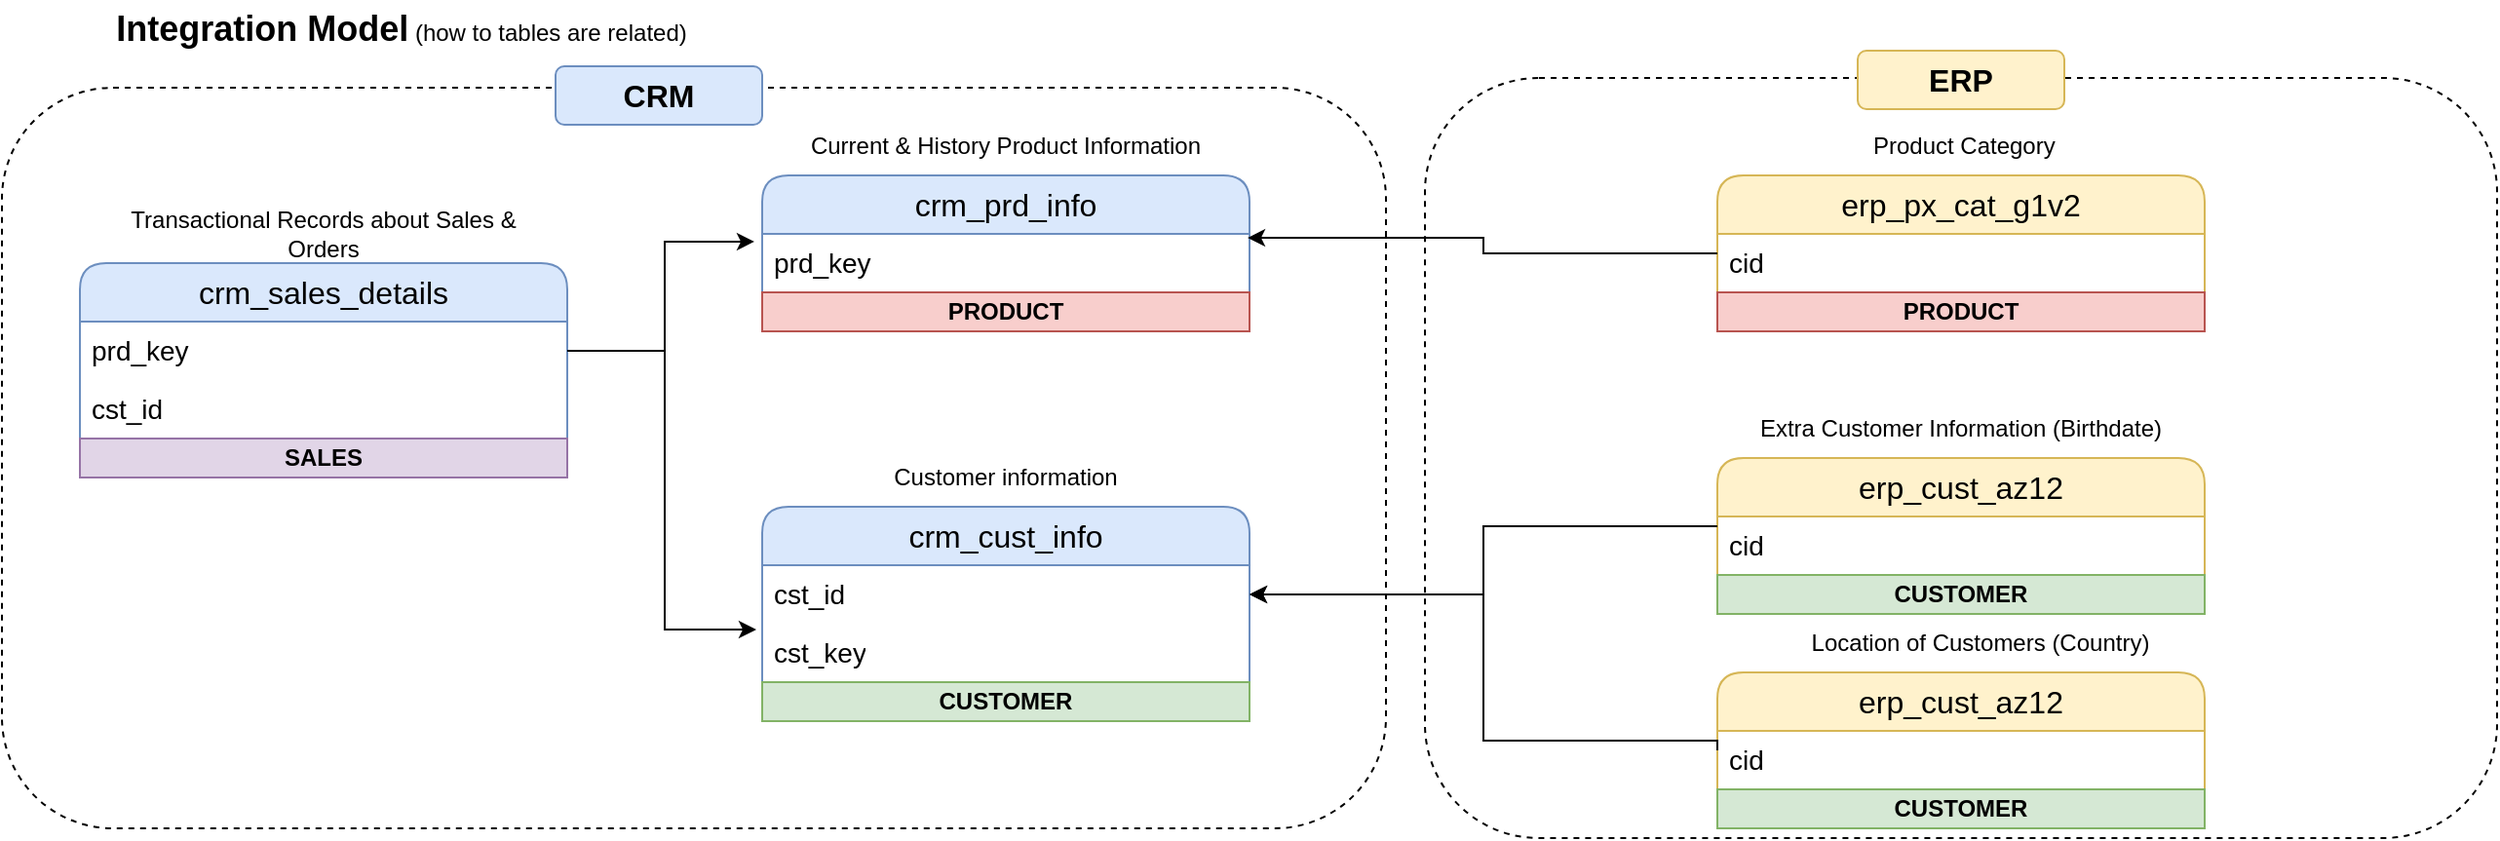 <mxfile version="26.1.3">
  <diagram name="Сторінка-1" id="xLEu11LZHYU_OnhWqlmv">
    <mxGraphModel grid="1" page="1" gridSize="10" guides="1" tooltips="1" connect="1" arrows="1" fold="1" pageScale="1" pageWidth="827" pageHeight="1169" math="0" shadow="0">
      <root>
        <mxCell id="0" />
        <mxCell id="1" parent="0" />
        <mxCell id="GmmTZUHszv8AtZMJbJ2K-42" value="" style="rounded=1;whiteSpace=wrap;html=1;fillColor=none;dashed=1;" vertex="1" parent="1">
          <mxGeometry x="740" y="60" width="550" height="390" as="geometry" />
        </mxCell>
        <mxCell id="GmmTZUHszv8AtZMJbJ2K-40" value="" style="rounded=1;whiteSpace=wrap;html=1;fillColor=none;dashed=1;" vertex="1" parent="1">
          <mxGeometry x="10" y="65" width="710" height="380" as="geometry" />
        </mxCell>
        <mxCell id="GmmTZUHszv8AtZMJbJ2K-1" value="&lt;font style=&quot;font-size: 18px;&quot;&gt;&lt;b&gt;Integration Model&lt;/b&gt;&lt;/font&gt; (how to tables are related)" style="text;html=1;align=center;verticalAlign=middle;whiteSpace=wrap;rounded=0;" vertex="1" parent="1">
          <mxGeometry x="30" y="20" width="370" height="30" as="geometry" />
        </mxCell>
        <mxCell id="GmmTZUHszv8AtZMJbJ2K-2" value="crm_prd_info" style="swimlane;fontStyle=0;childLayout=stackLayout;horizontal=1;startSize=30;horizontalStack=0;resizeParent=1;resizeParentMax=0;resizeLast=0;collapsible=1;marginBottom=0;whiteSpace=wrap;html=1;fillColor=#dae8fc;strokeColor=#6c8ebf;rounded=1;fontSize=16;" vertex="1" parent="1">
          <mxGeometry x="400" y="110" width="250" height="80" as="geometry" />
        </mxCell>
        <mxCell id="GmmTZUHszv8AtZMJbJ2K-3" value="prd_key" style="text;strokeColor=none;fillColor=none;align=left;verticalAlign=middle;spacingLeft=4;spacingRight=4;overflow=hidden;points=[[0,0.5],[1,0.5]];portConstraint=eastwest;rotatable=0;whiteSpace=wrap;html=1;fontSize=14;" vertex="1" parent="GmmTZUHszv8AtZMJbJ2K-2">
          <mxGeometry y="30" width="250" height="30" as="geometry" />
        </mxCell>
        <mxCell id="GmmTZUHszv8AtZMJbJ2K-44" value="PRODUCT" style="text;html=1;strokeColor=#b85450;fillColor=#f8cecc;align=center;verticalAlign=middle;whiteSpace=wrap;overflow=hidden;fontStyle=1" vertex="1" parent="GmmTZUHszv8AtZMJbJ2K-2">
          <mxGeometry y="60" width="250" height="20" as="geometry" />
        </mxCell>
        <mxCell id="GmmTZUHszv8AtZMJbJ2K-6" value="Customer information" style="text;html=1;align=center;verticalAlign=middle;whiteSpace=wrap;rounded=0;" vertex="1" parent="1">
          <mxGeometry x="420" y="250" width="210" height="30" as="geometry" />
        </mxCell>
        <mxCell id="GmmTZUHszv8AtZMJbJ2K-7" value="crm_cust_info" style="swimlane;fontStyle=0;childLayout=stackLayout;horizontal=1;startSize=30;horizontalStack=0;resizeParent=1;resizeParentMax=0;resizeLast=0;collapsible=1;marginBottom=0;whiteSpace=wrap;html=1;fillColor=#dae8fc;strokeColor=#6c8ebf;rounded=1;fontSize=16;" vertex="1" parent="1">
          <mxGeometry x="400" y="280" width="250" height="110" as="geometry" />
        </mxCell>
        <mxCell id="GmmTZUHszv8AtZMJbJ2K-21" value="cst_id" style="text;strokeColor=none;fillColor=none;align=left;verticalAlign=middle;spacingLeft=4;spacingRight=4;overflow=hidden;points=[[0,0.5],[1,0.5]];portConstraint=eastwest;rotatable=0;whiteSpace=wrap;html=1;fontSize=14;" vertex="1" parent="GmmTZUHszv8AtZMJbJ2K-7">
          <mxGeometry y="30" width="250" height="30" as="geometry" />
        </mxCell>
        <mxCell id="GmmTZUHszv8AtZMJbJ2K-8" value="cst_key" style="text;strokeColor=none;fillColor=none;align=left;verticalAlign=middle;spacingLeft=4;spacingRight=4;overflow=hidden;points=[[0,0.5],[1,0.5]];portConstraint=eastwest;rotatable=0;whiteSpace=wrap;html=1;fontSize=14;" vertex="1" parent="GmmTZUHszv8AtZMJbJ2K-7">
          <mxGeometry y="60" width="250" height="30" as="geometry" />
        </mxCell>
        <mxCell id="Uwa_XaHmJWFy1OgR5BN0-2" value="CUSTOMER" style="text;html=1;strokeColor=#82b366;fillColor=#d5e8d4;align=center;verticalAlign=middle;whiteSpace=wrap;overflow=hidden;fontStyle=1" vertex="1" parent="GmmTZUHszv8AtZMJbJ2K-7">
          <mxGeometry y="90" width="250" height="20" as="geometry" />
        </mxCell>
        <mxCell id="GmmTZUHszv8AtZMJbJ2K-9" value="Current &amp;amp; History Product Information" style="text;html=1;align=center;verticalAlign=middle;whiteSpace=wrap;rounded=0;" vertex="1" parent="1">
          <mxGeometry x="420" y="80" width="210" height="30" as="geometry" />
        </mxCell>
        <mxCell id="GmmTZUHszv8AtZMJbJ2K-10" value="crm_sales_details" style="swimlane;fontStyle=0;childLayout=stackLayout;horizontal=1;startSize=30;horizontalStack=0;resizeParent=1;resizeParentMax=0;resizeLast=0;collapsible=1;marginBottom=0;whiteSpace=wrap;html=1;fillColor=#dae8fc;strokeColor=#6c8ebf;rounded=1;fontSize=16;" vertex="1" parent="1">
          <mxGeometry x="50" y="155" width="250" height="110" as="geometry" />
        </mxCell>
        <mxCell id="GmmTZUHszv8AtZMJbJ2K-11" value="prd_key" style="text;strokeColor=none;fillColor=none;align=left;verticalAlign=middle;spacingLeft=4;spacingRight=4;overflow=hidden;points=[[0,0.5],[1,0.5]];portConstraint=eastwest;rotatable=0;whiteSpace=wrap;html=1;fontSize=14;" vertex="1" parent="GmmTZUHszv8AtZMJbJ2K-10">
          <mxGeometry y="30" width="250" height="30" as="geometry" />
        </mxCell>
        <mxCell id="GmmTZUHszv8AtZMJbJ2K-14" value="cst_id" style="text;strokeColor=none;fillColor=none;align=left;verticalAlign=middle;spacingLeft=4;spacingRight=4;overflow=hidden;points=[[0,0.5],[1,0.5]];portConstraint=eastwest;rotatable=0;whiteSpace=wrap;html=1;fontSize=14;" vertex="1" parent="GmmTZUHszv8AtZMJbJ2K-10">
          <mxGeometry y="60" width="250" height="30" as="geometry" />
        </mxCell>
        <mxCell id="Uwa_XaHmJWFy1OgR5BN0-5" value="SALES" style="text;html=1;strokeColor=#9673a6;fillColor=#e1d5e7;align=center;verticalAlign=middle;whiteSpace=wrap;overflow=hidden;fontStyle=1" vertex="1" parent="GmmTZUHszv8AtZMJbJ2K-10">
          <mxGeometry y="90" width="250" height="20" as="geometry" />
        </mxCell>
        <mxCell id="GmmTZUHszv8AtZMJbJ2K-12" value="Transactional Records about Sales &amp;amp; Orders" style="text;html=1;align=center;verticalAlign=middle;whiteSpace=wrap;rounded=0;" vertex="1" parent="1">
          <mxGeometry x="70" y="125" width="210" height="30" as="geometry" />
        </mxCell>
        <mxCell id="GmmTZUHszv8AtZMJbJ2K-15" style="edgeStyle=orthogonalEdgeStyle;rounded=0;orthogonalLoop=1;jettySize=auto;html=1;entryX=-0.016;entryY=0.133;entryDx=0;entryDy=0;entryPerimeter=0;" edge="1" parent="1" source="GmmTZUHszv8AtZMJbJ2K-11" target="GmmTZUHszv8AtZMJbJ2K-3">
          <mxGeometry relative="1" as="geometry" />
        </mxCell>
        <mxCell id="GmmTZUHszv8AtZMJbJ2K-17" style="edgeStyle=orthogonalEdgeStyle;rounded=0;orthogonalLoop=1;jettySize=auto;html=1;entryX=-0.012;entryY=0.1;entryDx=0;entryDy=0;entryPerimeter=0;" edge="1" parent="1" source="GmmTZUHszv8AtZMJbJ2K-11" target="GmmTZUHszv8AtZMJbJ2K-8">
          <mxGeometry relative="1" as="geometry" />
        </mxCell>
        <mxCell id="GmmTZUHszv8AtZMJbJ2K-18" value="erp_cust_az12" style="swimlane;fontStyle=0;childLayout=stackLayout;horizontal=1;startSize=30;horizontalStack=0;resizeParent=1;resizeParentMax=0;resizeLast=0;collapsible=1;marginBottom=0;whiteSpace=wrap;html=1;fillColor=#fff2cc;strokeColor=#d6b656;rounded=1;fontSize=16;" vertex="1" parent="1">
          <mxGeometry x="890" y="255" width="250" height="80" as="geometry" />
        </mxCell>
        <mxCell id="GmmTZUHszv8AtZMJbJ2K-19" value="cid" style="text;strokeColor=none;fillColor=none;align=left;verticalAlign=middle;spacingLeft=4;spacingRight=4;overflow=hidden;points=[[0,0.5],[1,0.5]];portConstraint=eastwest;rotatable=0;whiteSpace=wrap;html=1;fontSize=14;" vertex="1" parent="GmmTZUHszv8AtZMJbJ2K-18">
          <mxGeometry y="30" width="250" height="30" as="geometry" />
        </mxCell>
        <mxCell id="Uwa_XaHmJWFy1OgR5BN0-3" value="CUSTOMER" style="text;html=1;strokeColor=#82b366;fillColor=#d5e8d4;align=center;verticalAlign=middle;whiteSpace=wrap;overflow=hidden;fontStyle=1" vertex="1" parent="GmmTZUHszv8AtZMJbJ2K-18">
          <mxGeometry y="60" width="250" height="20" as="geometry" />
        </mxCell>
        <mxCell id="GmmTZUHszv8AtZMJbJ2K-20" value="Extra Customer Information (Birthdate)" style="text;html=1;align=center;verticalAlign=middle;whiteSpace=wrap;rounded=0;" vertex="1" parent="1">
          <mxGeometry x="910" y="225" width="210" height="30" as="geometry" />
        </mxCell>
        <mxCell id="GmmTZUHszv8AtZMJbJ2K-23" value="erp_cust_az12" style="swimlane;fontStyle=0;childLayout=stackLayout;horizontal=1;startSize=30;horizontalStack=0;resizeParent=1;resizeParentMax=0;resizeLast=0;collapsible=1;marginBottom=0;whiteSpace=wrap;html=1;fillColor=#fff2cc;strokeColor=#d6b656;rounded=1;fontSize=16;" vertex="1" parent="1">
          <mxGeometry x="890" y="365" width="250" height="80" as="geometry" />
        </mxCell>
        <mxCell id="GmmTZUHszv8AtZMJbJ2K-24" value="cid" style="text;strokeColor=none;fillColor=none;align=left;verticalAlign=middle;spacingLeft=4;spacingRight=4;overflow=hidden;points=[[0,0.5],[1,0.5]];portConstraint=eastwest;rotatable=0;whiteSpace=wrap;html=1;fontSize=14;" vertex="1" parent="GmmTZUHszv8AtZMJbJ2K-23">
          <mxGeometry y="30" width="250" height="30" as="geometry" />
        </mxCell>
        <mxCell id="Uwa_XaHmJWFy1OgR5BN0-4" value="CUSTOMER" style="text;html=1;strokeColor=#82b366;fillColor=#d5e8d4;align=center;verticalAlign=middle;whiteSpace=wrap;overflow=hidden;fontStyle=1" vertex="1" parent="GmmTZUHszv8AtZMJbJ2K-23">
          <mxGeometry y="60" width="250" height="20" as="geometry" />
        </mxCell>
        <mxCell id="GmmTZUHszv8AtZMJbJ2K-25" value="Location of Customers (Country)" style="text;html=1;align=center;verticalAlign=middle;whiteSpace=wrap;rounded=0;" vertex="1" parent="1">
          <mxGeometry x="920" y="335" width="210" height="30" as="geometry" />
        </mxCell>
        <mxCell id="GmmTZUHszv8AtZMJbJ2K-31" style="edgeStyle=orthogonalEdgeStyle;rounded=0;orthogonalLoop=1;jettySize=auto;html=1;entryX=1;entryY=0.5;entryDx=0;entryDy=0;" edge="1" parent="1" source="GmmTZUHszv8AtZMJbJ2K-19" target="GmmTZUHszv8AtZMJbJ2K-21">
          <mxGeometry relative="1" as="geometry">
            <Array as="points">
              <mxPoint x="770" y="290" />
              <mxPoint x="770" y="325" />
            </Array>
          </mxGeometry>
        </mxCell>
        <mxCell id="GmmTZUHszv8AtZMJbJ2K-35" style="edgeStyle=orthogonalEdgeStyle;rounded=0;orthogonalLoop=1;jettySize=auto;html=1;entryX=1;entryY=0.5;entryDx=0;entryDy=0;exitX=0;exitY=0.5;exitDx=0;exitDy=0;" edge="1" parent="1" source="GmmTZUHszv8AtZMJbJ2K-23" target="GmmTZUHszv8AtZMJbJ2K-21">
          <mxGeometry relative="1" as="geometry">
            <Array as="points">
              <mxPoint x="890" y="400" />
              <mxPoint x="770" y="400" />
              <mxPoint x="770" y="325" />
            </Array>
          </mxGeometry>
        </mxCell>
        <mxCell id="GmmTZUHszv8AtZMJbJ2K-36" value="erp_px_cat_g1v2" style="swimlane;fontStyle=0;childLayout=stackLayout;horizontal=1;startSize=30;horizontalStack=0;resizeParent=1;resizeParentMax=0;resizeLast=0;collapsible=1;marginBottom=0;whiteSpace=wrap;html=1;fillColor=#fff2cc;strokeColor=#d6b656;rounded=1;fontSize=16;" vertex="1" parent="1">
          <mxGeometry x="890" y="110" width="250" height="80" as="geometry" />
        </mxCell>
        <mxCell id="GmmTZUHszv8AtZMJbJ2K-37" value="cid" style="text;strokeColor=none;fillColor=none;align=left;verticalAlign=middle;spacingLeft=4;spacingRight=4;overflow=hidden;points=[[0,0.5],[1,0.5]];portConstraint=eastwest;rotatable=0;whiteSpace=wrap;html=1;fontSize=14;" vertex="1" parent="GmmTZUHszv8AtZMJbJ2K-36">
          <mxGeometry y="30" width="250" height="30" as="geometry" />
        </mxCell>
        <mxCell id="Uwa_XaHmJWFy1OgR5BN0-1" value="PRODUCT" style="text;html=1;strokeColor=#b85450;fillColor=#f8cecc;align=center;verticalAlign=middle;whiteSpace=wrap;overflow=hidden;fontStyle=1" vertex="1" parent="GmmTZUHszv8AtZMJbJ2K-36">
          <mxGeometry y="60" width="250" height="20" as="geometry" />
        </mxCell>
        <mxCell id="GmmTZUHszv8AtZMJbJ2K-38" style="edgeStyle=orthogonalEdgeStyle;rounded=0;orthogonalLoop=1;jettySize=auto;html=1;entryX=0.996;entryY=0.067;entryDx=0;entryDy=0;entryPerimeter=0;" edge="1" parent="1" source="GmmTZUHszv8AtZMJbJ2K-36" target="GmmTZUHszv8AtZMJbJ2K-3">
          <mxGeometry relative="1" as="geometry" />
        </mxCell>
        <mxCell id="GmmTZUHszv8AtZMJbJ2K-39" value="&amp;nbsp;Product Category" style="text;html=1;align=center;verticalAlign=middle;whiteSpace=wrap;rounded=0;" vertex="1" parent="1">
          <mxGeometry x="910" y="80" width="210" height="30" as="geometry" />
        </mxCell>
        <mxCell id="GmmTZUHszv8AtZMJbJ2K-41" value="&lt;font style=&quot;font-size: 16px;&quot;&gt;&lt;b style=&quot;&quot;&gt;CRM&lt;/b&gt;&lt;/font&gt;" style="rounded=1;whiteSpace=wrap;html=1;fillColor=#dae8fc;strokeColor=#6c8ebf;" vertex="1" parent="1">
          <mxGeometry x="294" y="54" width="106" height="30" as="geometry" />
        </mxCell>
        <mxCell id="GmmTZUHszv8AtZMJbJ2K-43" value="&lt;font style=&quot;font-size: 16px;&quot;&gt;&lt;b style=&quot;&quot;&gt;ERP&lt;/b&gt;&lt;/font&gt;" style="rounded=1;whiteSpace=wrap;html=1;fillColor=#fff2cc;strokeColor=#d6b656;" vertex="1" parent="1">
          <mxGeometry x="962" y="46" width="106" height="30" as="geometry" />
        </mxCell>
      </root>
    </mxGraphModel>
  </diagram>
</mxfile>
